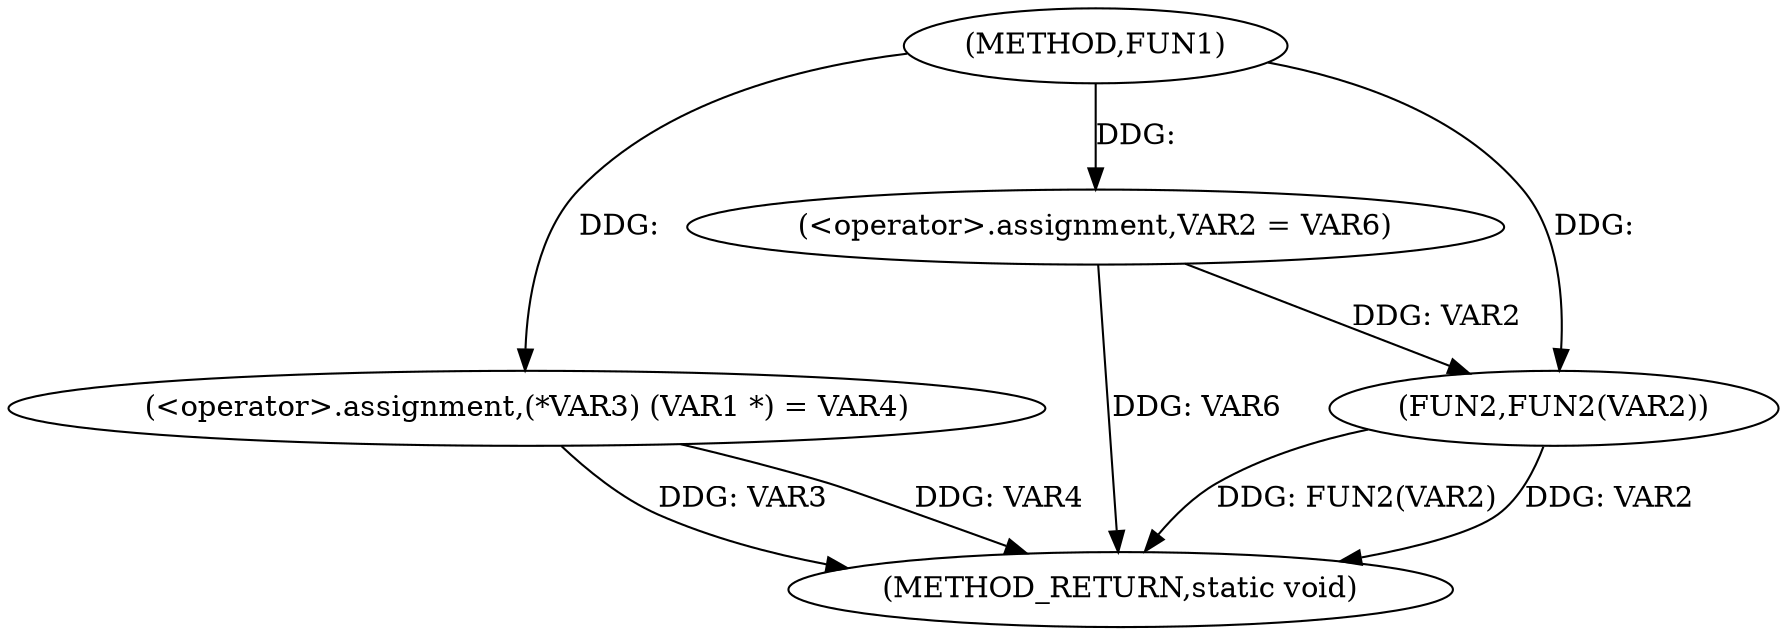 digraph FUN1 {  
"1000100" [label = "(METHOD,FUN1)" ]
"1000114" [label = "(METHOD_RETURN,static void)" ]
"1000104" [label = "(<operator>.assignment,(*VAR3) (VAR1 *) = VAR4)" ]
"1000109" [label = "(<operator>.assignment,VAR2 = VAR6)" ]
"1000112" [label = "(FUN2,FUN2(VAR2))" ]
  "1000104" -> "1000114"  [ label = "DDG: VAR3"] 
  "1000112" -> "1000114"  [ label = "DDG: FUN2(VAR2)"] 
  "1000112" -> "1000114"  [ label = "DDG: VAR2"] 
  "1000109" -> "1000114"  [ label = "DDG: VAR6"] 
  "1000104" -> "1000114"  [ label = "DDG: VAR4"] 
  "1000100" -> "1000104"  [ label = "DDG: "] 
  "1000100" -> "1000109"  [ label = "DDG: "] 
  "1000109" -> "1000112"  [ label = "DDG: VAR2"] 
  "1000100" -> "1000112"  [ label = "DDG: "] 
}
